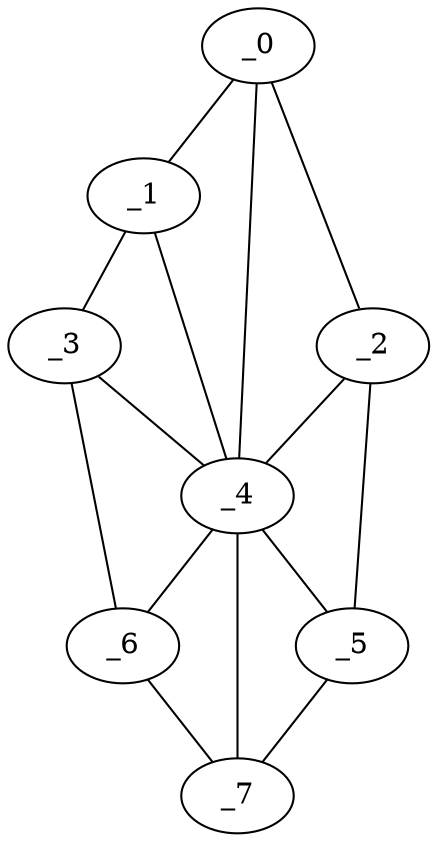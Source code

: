 graph "obj82__300.gxl" {
	_0	 [x=77,
		y=26];
	_1	 [x=78,
		y=17];
	_0 -- _1	 [valence=1];
	_2	 [x=83,
		y=31];
	_0 -- _2	 [valence=1];
	_4	 [x=93,
		y=23];
	_0 -- _4	 [valence=1];
	_3	 [x=92,
		y=16];
	_1 -- _3	 [valence=1];
	_1 -- _4	 [valence=2];
	_2 -- _4	 [valence=2];
	_5	 [x=93,
		y=33];
	_2 -- _5	 [valence=1];
	_3 -- _4	 [valence=1];
	_6	 [x=100,
		y=20];
	_3 -- _6	 [valence=1];
	_4 -- _5	 [valence=2];
	_4 -- _6	 [valence=2];
	_7	 [x=104,
		y=22];
	_4 -- _7	 [valence=1];
	_5 -- _7	 [valence=1];
	_6 -- _7	 [valence=1];
}

